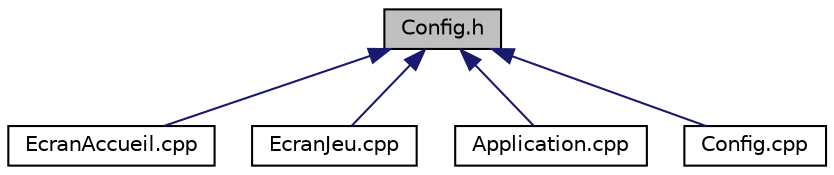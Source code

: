 digraph "Config.h"
{
  edge [fontname="Helvetica",fontsize="10",labelfontname="Helvetica",labelfontsize="10"];
  node [fontname="Helvetica",fontsize="10",shape=record];
  Node1 [label="Config.h",height=0.2,width=0.4,color="black", fillcolor="grey75", style="filled", fontcolor="black"];
  Node1 -> Node2 [dir="back",color="midnightblue",fontsize="10",style="solid",fontname="Helvetica"];
  Node2 [label="EcranAccueil.cpp",height=0.2,width=0.4,color="black", fillcolor="white", style="filled",URL="$_ecran_accueil_8cpp.html"];
  Node1 -> Node3 [dir="back",color="midnightblue",fontsize="10",style="solid",fontname="Helvetica"];
  Node3 [label="EcranJeu.cpp",height=0.2,width=0.4,color="black", fillcolor="white", style="filled",URL="$_ecran_jeu_8cpp.html"];
  Node1 -> Node4 [dir="back",color="midnightblue",fontsize="10",style="solid",fontname="Helvetica"];
  Node4 [label="Application.cpp",height=0.2,width=0.4,color="black", fillcolor="white", style="filled",URL="$_application_8cpp.html"];
  Node1 -> Node5 [dir="back",color="midnightblue",fontsize="10",style="solid",fontname="Helvetica"];
  Node5 [label="Config.cpp",height=0.2,width=0.4,color="black", fillcolor="white", style="filled",URL="$_config_8cpp.html"];
}
